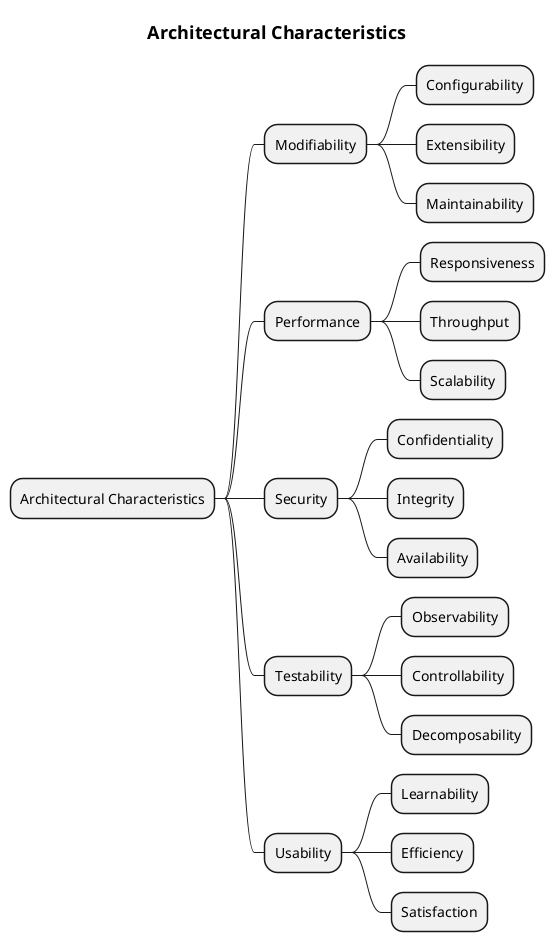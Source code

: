 @startmindmap
title = Architectural Characteristics

* Architectural Characteristics
** Modifiability
*** Configurability
*** Extensibility
*** Maintainability
** Performance
*** Responsiveness
*** Throughput
*** Scalability
** Security
*** Confidentiality
*** Integrity
*** Availability
** Testability
*** Observability
*** Controllability
*** Decomposability
** Usability
*** Learnability
*** Efficiency
*** Satisfaction
@endmindmap
